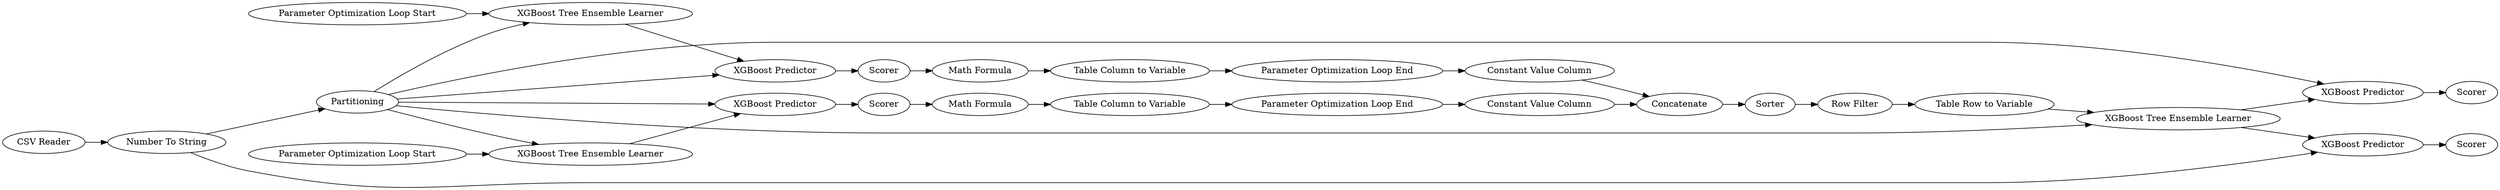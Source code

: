 digraph {
	1 [label="CSV Reader"]
	4 [label=Partitioning]
	10 [label="Number To String"]
	12 [label="XGBoost Tree Ensemble Learner"]
	13 [label="XGBoost Predictor"]
	16 [label=Scorer]
	28 [label="Parameter Optimization Loop Start"]
	29 [label="Parameter Optimization Loop End"]
	30 [label="Math Formula"]
	33 [label="Table Column to Variable"]
	34 [label="XGBoost Tree Ensemble Learner"]
	35 [label="XGBoost Predictor"]
	36 [label=Scorer]
	37 [label="Parameter Optimization Loop Start"]
	38 [label="Parameter Optimization Loop End"]
	39 [label="Math Formula"]
	40 [label="Table Column to Variable"]
	41 [label=Concatenate]
	42 [label="Constant Value Column"]
	43 [label="Constant Value Column"]
	44 [label=Sorter]
	47 [label="Row Filter"]
	48 [label="XGBoost Tree Ensemble Learner"]
	49 [label="XGBoost Predictor"]
	50 [label=Scorer]
	51 [label="Table Row to Variable"]
	52 [label="XGBoost Predictor"]
	53 [label=Scorer]
	1 -> 10
	4 -> 12
	4 -> 34
	4 -> 13
	4 -> 35
	4 -> 48
	4 -> 49
	10 -> 4
	10 -> 52
	12 -> 13
	13 -> 16
	16 -> 30
	28 -> 12
	29 -> 42
	30 -> 33
	33 -> 29
	34 -> 35
	35 -> 36
	36 -> 39
	37 -> 34
	38 -> 43
	39 -> 40
	40 -> 38
	41 -> 44
	42 -> 41
	43 -> 41
	44 -> 47
	47 -> 51
	48 -> 49
	48 -> 52
	49 -> 50
	51 -> 48
	52 -> 53
	rankdir=LR
}
